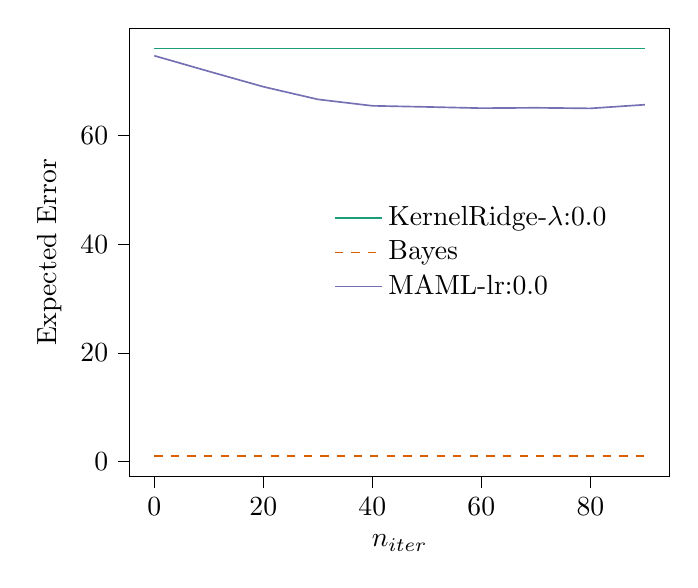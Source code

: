 % This file was created with tikzplotlib v0.10.1.
\begin{tikzpicture}

\definecolor{chocolate217952}{RGB}{217,95,2}
\definecolor{darkcyan27158119}{RGB}{27,158,119}
\definecolor{darkgray176}{RGB}{176,176,176}
\definecolor{lightslategray117112179}{RGB}{117,112,179}

\begin{axis}[
legend cell align={left},
legend style={fill opacity=0.8, draw opacity=1, text opacity=1, at={(0.91,0.5)}, anchor=east, draw=none},
tick align=outside,
tick pos=left,
x grid style={darkgray176},
xlabel={\(\displaystyle n_{iter}\)},
xmin=-4.5, xmax=94.5,
xtick style={color=black},
y grid style={darkgray176},
ylabel={Expected Error},
ymin=-2.75, ymax=79.753,
ytick style={color=black}
]
\addplot [semithick, darkcyan27158119]
table {%
0 76.003
10 76.003
20 76.003
30 76.003
40 76.003
50 76.003
60 76.003
70 76.003
80 76.003
90 76.003
};
\addlegendentry{KernelRidge-$\lambda$:0.0}
\addplot [semithick, chocolate217952, dashed]
table {%
0 1.0
10 1.0
20 1.0
30 1.0
40 1.0
50 1.0
60 1.0
70 1.0
80 1.0
90 1.0
};
\addlegendentry{Bayes}
\addplot [semithick, lightslategray117112179]
table {%
0 74.691
10 71.815
20 68.988
30 66.66
40 65.475
50 65.27
60 65.042
70 65.112
80 65.003
90 65.676
};
\addlegendentry{MAML-lr:0.0}
\end{axis}

\end{tikzpicture}
